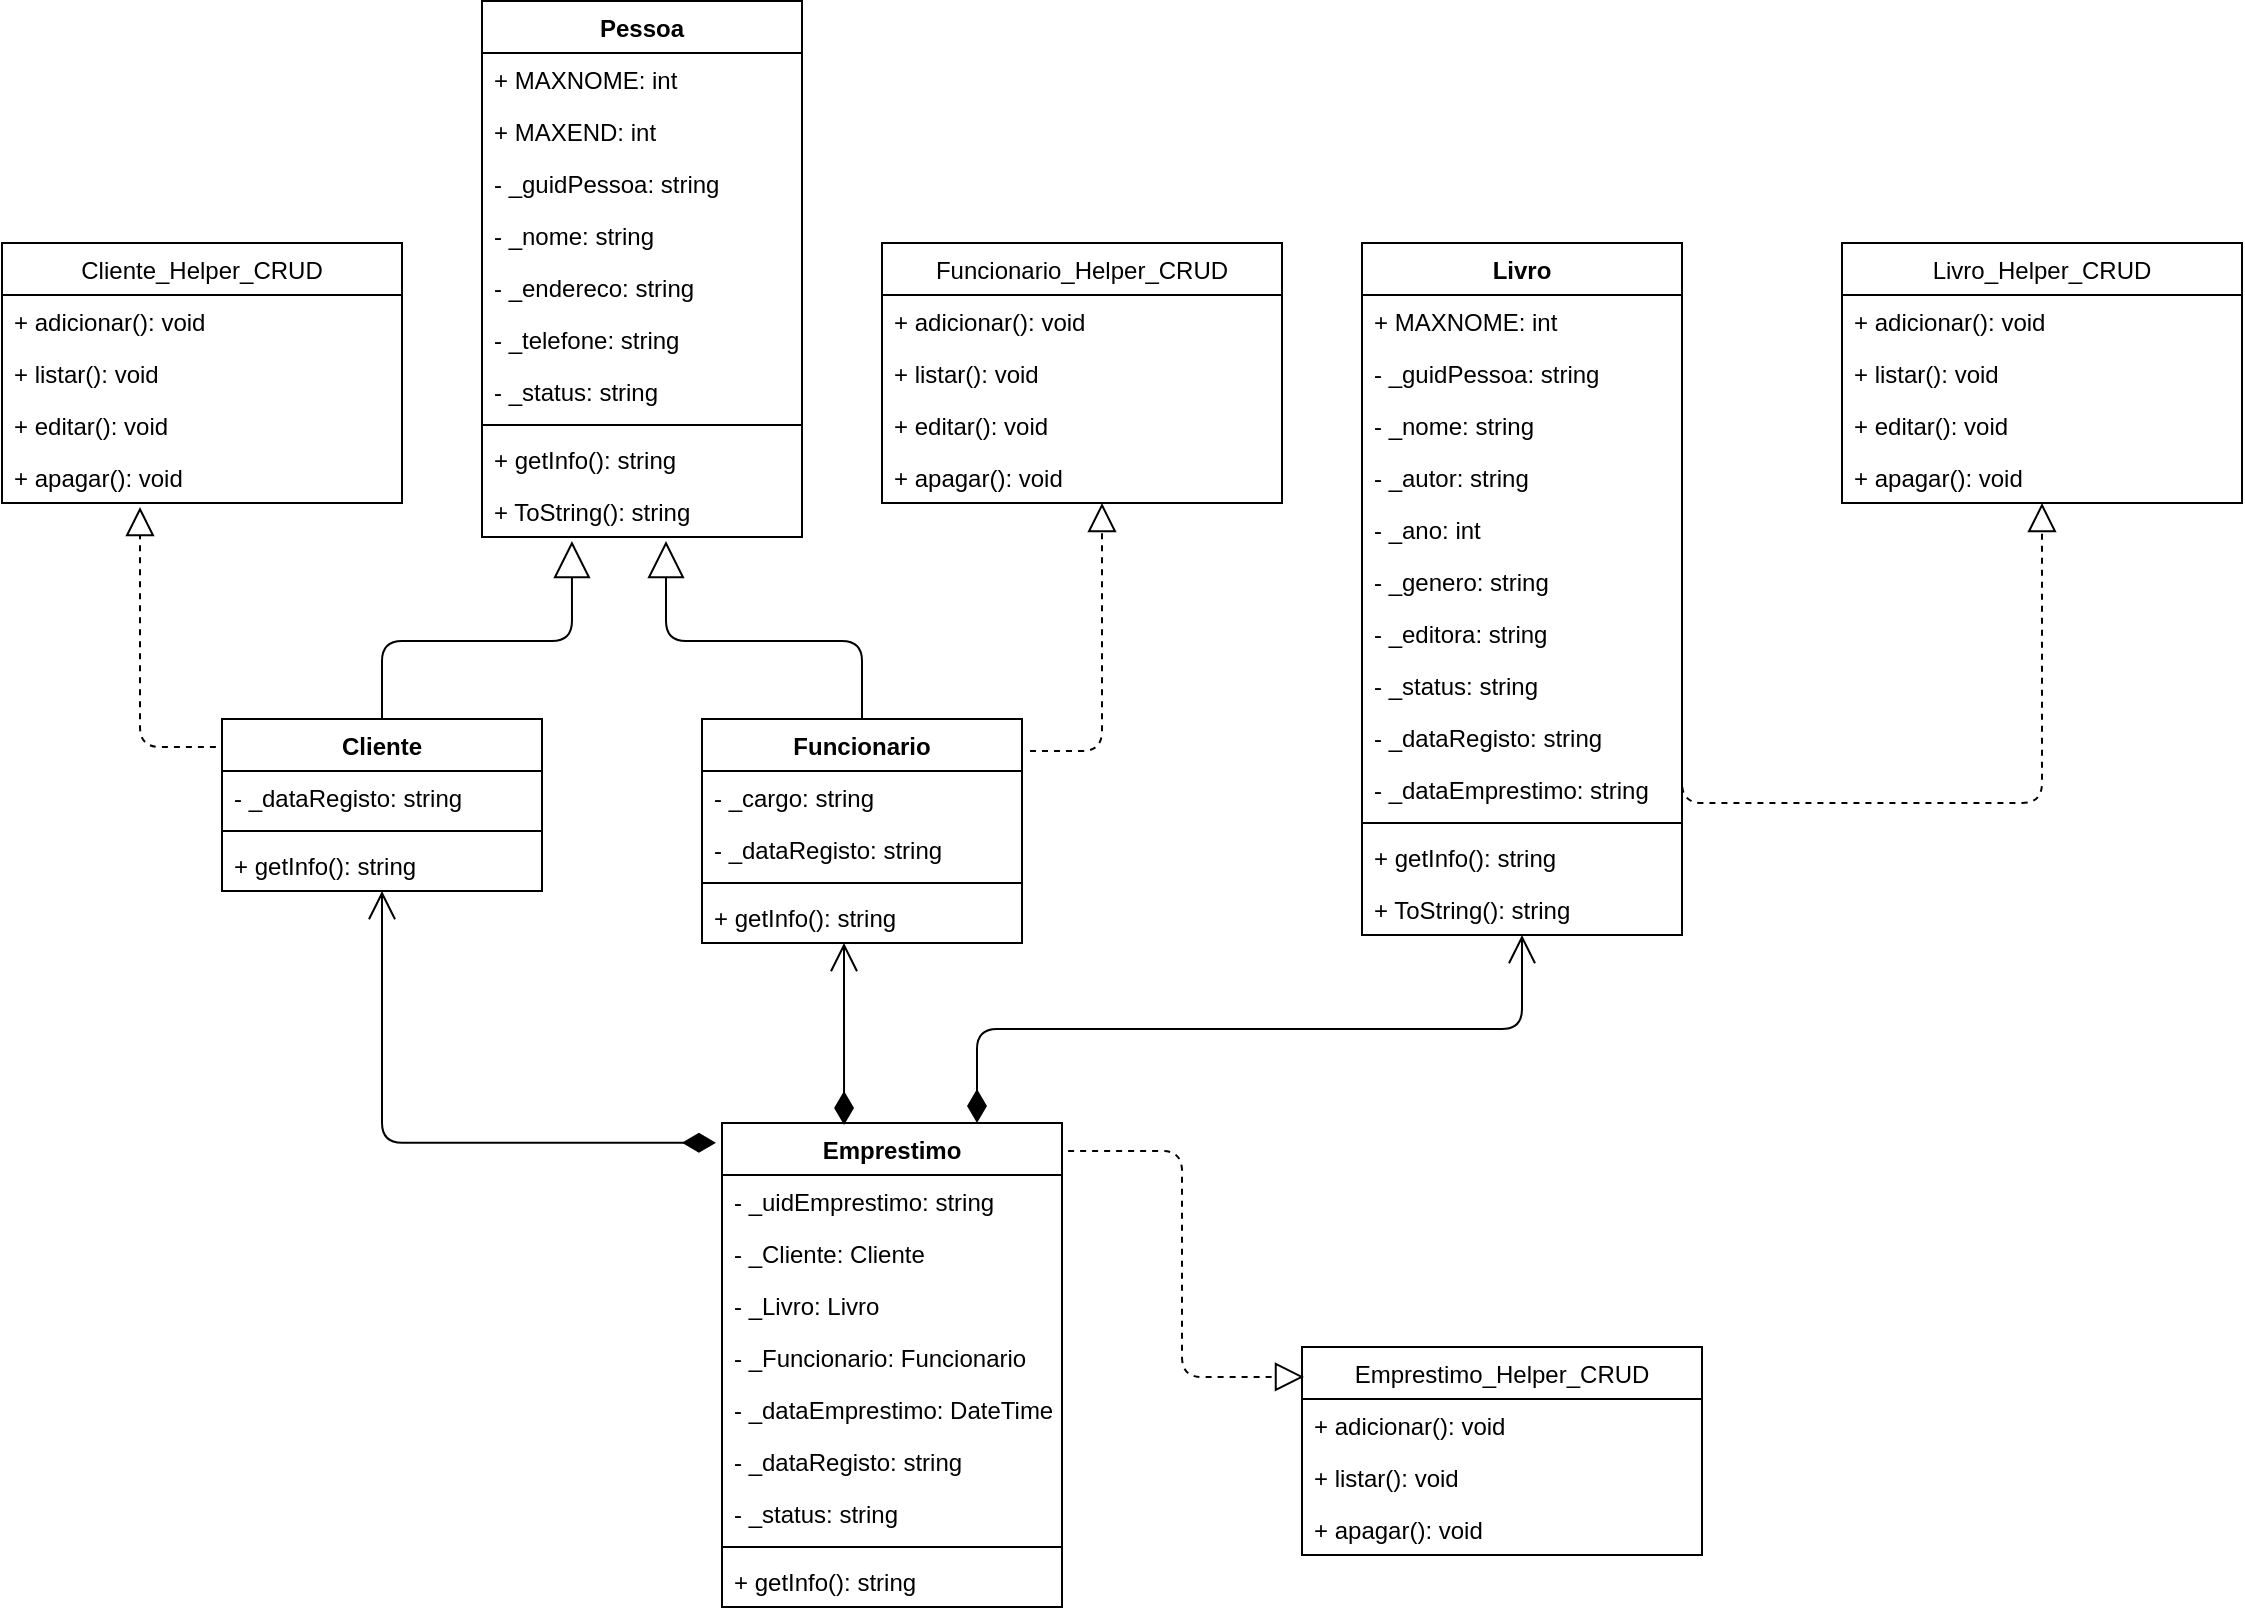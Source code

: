 <mxfile version="10.8.0" type="device"><diagram id="CcnGVQWTo4Cx0CX6yw0e" name="Page-1"><mxGraphModel dx="1332" dy="840" grid="1" gridSize="10" guides="1" tooltips="1" connect="1" arrows="1" fold="1" page="1" pageScale="1" pageWidth="850" pageHeight="1100" math="0" shadow="0"><root><mxCell id="0"/><mxCell id="1" parent="0"/><mxCell id="4fBPzQcDgabXTD1dlfpM-1" value="Pessoa" style="swimlane;fontStyle=1;align=center;verticalAlign=top;childLayout=stackLayout;horizontal=1;startSize=26;horizontalStack=0;resizeParent=1;resizeParentMax=0;resizeLast=0;collapsible=1;marginBottom=0;" vertex="1" parent="1"><mxGeometry x="320" y="39.5" width="160" height="268" as="geometry"/></mxCell><mxCell id="4fBPzQcDgabXTD1dlfpM-2" value="+ MAXNOME: int" style="text;strokeColor=none;fillColor=none;align=left;verticalAlign=top;spacingLeft=4;spacingRight=4;overflow=hidden;rotatable=0;points=[[0,0.5],[1,0.5]];portConstraint=eastwest;" vertex="1" parent="4fBPzQcDgabXTD1dlfpM-1"><mxGeometry y="26" width="160" height="26" as="geometry"/></mxCell><mxCell id="4fBPzQcDgabXTD1dlfpM-7" value="+ MAXEND: int" style="text;strokeColor=none;fillColor=none;align=left;verticalAlign=top;spacingLeft=4;spacingRight=4;overflow=hidden;rotatable=0;points=[[0,0.5],[1,0.5]];portConstraint=eastwest;" vertex="1" parent="4fBPzQcDgabXTD1dlfpM-1"><mxGeometry y="52" width="160" height="26" as="geometry"/></mxCell><mxCell id="4fBPzQcDgabXTD1dlfpM-11" value="- _guidPessoa: string" style="text;strokeColor=none;fillColor=none;align=left;verticalAlign=top;spacingLeft=4;spacingRight=4;overflow=hidden;rotatable=0;points=[[0,0.5],[1,0.5]];portConstraint=eastwest;" vertex="1" parent="4fBPzQcDgabXTD1dlfpM-1"><mxGeometry y="78" width="160" height="26" as="geometry"/></mxCell><mxCell id="4fBPzQcDgabXTD1dlfpM-10" value="- _nome: string" style="text;strokeColor=none;fillColor=none;align=left;verticalAlign=top;spacingLeft=4;spacingRight=4;overflow=hidden;rotatable=0;points=[[0,0.5],[1,0.5]];portConstraint=eastwest;" vertex="1" parent="4fBPzQcDgabXTD1dlfpM-1"><mxGeometry y="104" width="160" height="26" as="geometry"/></mxCell><mxCell id="4fBPzQcDgabXTD1dlfpM-9" value="- _endereco: string" style="text;strokeColor=none;fillColor=none;align=left;verticalAlign=top;spacingLeft=4;spacingRight=4;overflow=hidden;rotatable=0;points=[[0,0.5],[1,0.5]];portConstraint=eastwest;" vertex="1" parent="4fBPzQcDgabXTD1dlfpM-1"><mxGeometry y="130" width="160" height="26" as="geometry"/></mxCell><mxCell id="4fBPzQcDgabXTD1dlfpM-6" value="- _telefone: string" style="text;strokeColor=none;fillColor=none;align=left;verticalAlign=top;spacingLeft=4;spacingRight=4;overflow=hidden;rotatable=0;points=[[0,0.5],[1,0.5]];portConstraint=eastwest;" vertex="1" parent="4fBPzQcDgabXTD1dlfpM-1"><mxGeometry y="156" width="160" height="26" as="geometry"/></mxCell><mxCell id="4fBPzQcDgabXTD1dlfpM-5" value="- _status: string" style="text;strokeColor=none;fillColor=none;align=left;verticalAlign=top;spacingLeft=4;spacingRight=4;overflow=hidden;rotatable=0;points=[[0,0.5],[1,0.5]];portConstraint=eastwest;" vertex="1" parent="4fBPzQcDgabXTD1dlfpM-1"><mxGeometry y="182" width="160" height="26" as="geometry"/></mxCell><mxCell id="4fBPzQcDgabXTD1dlfpM-3" value="" style="line;strokeWidth=1;fillColor=none;align=left;verticalAlign=middle;spacingTop=-1;spacingLeft=3;spacingRight=3;rotatable=0;labelPosition=right;points=[];portConstraint=eastwest;" vertex="1" parent="4fBPzQcDgabXTD1dlfpM-1"><mxGeometry y="208" width="160" height="8" as="geometry"/></mxCell><mxCell id="4fBPzQcDgabXTD1dlfpM-4" value="+ getInfo(): string" style="text;strokeColor=none;fillColor=none;align=left;verticalAlign=top;spacingLeft=4;spacingRight=4;overflow=hidden;rotatable=0;points=[[0,0.5],[1,0.5]];portConstraint=eastwest;" vertex="1" parent="4fBPzQcDgabXTD1dlfpM-1"><mxGeometry y="216" width="160" height="26" as="geometry"/></mxCell><mxCell id="4fBPzQcDgabXTD1dlfpM-12" value="+ ToString(): string" style="text;strokeColor=none;fillColor=none;align=left;verticalAlign=top;spacingLeft=4;spacingRight=4;overflow=hidden;rotatable=0;points=[[0,0.5],[1,0.5]];portConstraint=eastwest;" vertex="1" parent="4fBPzQcDgabXTD1dlfpM-1"><mxGeometry y="242" width="160" height="26" as="geometry"/></mxCell><mxCell id="4fBPzQcDgabXTD1dlfpM-13" value="Livro" style="swimlane;fontStyle=1;align=center;verticalAlign=top;childLayout=stackLayout;horizontal=1;startSize=26;horizontalStack=0;resizeParent=1;resizeParentMax=0;resizeLast=0;collapsible=1;marginBottom=0;" vertex="1" parent="1"><mxGeometry x="760" y="160.5" width="160" height="346" as="geometry"/></mxCell><mxCell id="4fBPzQcDgabXTD1dlfpM-14" value="+ MAXNOME: int" style="text;strokeColor=none;fillColor=none;align=left;verticalAlign=top;spacingLeft=4;spacingRight=4;overflow=hidden;rotatable=0;points=[[0,0.5],[1,0.5]];portConstraint=eastwest;" vertex="1" parent="4fBPzQcDgabXTD1dlfpM-13"><mxGeometry y="26" width="160" height="26" as="geometry"/></mxCell><mxCell id="4fBPzQcDgabXTD1dlfpM-16" value="- _guidPessoa: string" style="text;strokeColor=none;fillColor=none;align=left;verticalAlign=top;spacingLeft=4;spacingRight=4;overflow=hidden;rotatable=0;points=[[0,0.5],[1,0.5]];portConstraint=eastwest;" vertex="1" parent="4fBPzQcDgabXTD1dlfpM-13"><mxGeometry y="52" width="160" height="26" as="geometry"/></mxCell><mxCell id="4fBPzQcDgabXTD1dlfpM-17" value="- _nome: string" style="text;strokeColor=none;fillColor=none;align=left;verticalAlign=top;spacingLeft=4;spacingRight=4;overflow=hidden;rotatable=0;points=[[0,0.5],[1,0.5]];portConstraint=eastwest;" vertex="1" parent="4fBPzQcDgabXTD1dlfpM-13"><mxGeometry y="78" width="160" height="26" as="geometry"/></mxCell><mxCell id="4fBPzQcDgabXTD1dlfpM-15" value="- _autor: string" style="text;strokeColor=none;fillColor=none;align=left;verticalAlign=top;spacingLeft=4;spacingRight=4;overflow=hidden;rotatable=0;points=[[0,0.5],[1,0.5]];portConstraint=eastwest;" vertex="1" parent="4fBPzQcDgabXTD1dlfpM-13"><mxGeometry y="104" width="160" height="26" as="geometry"/></mxCell><mxCell id="4fBPzQcDgabXTD1dlfpM-24" value="- _ano: int" style="text;strokeColor=none;fillColor=none;align=left;verticalAlign=top;spacingLeft=4;spacingRight=4;overflow=hidden;rotatable=0;points=[[0,0.5],[1,0.5]];portConstraint=eastwest;" vertex="1" parent="4fBPzQcDgabXTD1dlfpM-13"><mxGeometry y="130" width="160" height="26" as="geometry"/></mxCell><mxCell id="4fBPzQcDgabXTD1dlfpM-18" value="- _genero: string" style="text;strokeColor=none;fillColor=none;align=left;verticalAlign=top;spacingLeft=4;spacingRight=4;overflow=hidden;rotatable=0;points=[[0,0.5],[1,0.5]];portConstraint=eastwest;" vertex="1" parent="4fBPzQcDgabXTD1dlfpM-13"><mxGeometry y="156" width="160" height="26" as="geometry"/></mxCell><mxCell id="4fBPzQcDgabXTD1dlfpM-19" value="- _editora: string" style="text;strokeColor=none;fillColor=none;align=left;verticalAlign=top;spacingLeft=4;spacingRight=4;overflow=hidden;rotatable=0;points=[[0,0.5],[1,0.5]];portConstraint=eastwest;" vertex="1" parent="4fBPzQcDgabXTD1dlfpM-13"><mxGeometry y="182" width="160" height="26" as="geometry"/></mxCell><mxCell id="4fBPzQcDgabXTD1dlfpM-20" value="- _status: string" style="text;strokeColor=none;fillColor=none;align=left;verticalAlign=top;spacingLeft=4;spacingRight=4;overflow=hidden;rotatable=0;points=[[0,0.5],[1,0.5]];portConstraint=eastwest;" vertex="1" parent="4fBPzQcDgabXTD1dlfpM-13"><mxGeometry y="208" width="160" height="26" as="geometry"/></mxCell><mxCell id="4fBPzQcDgabXTD1dlfpM-25" value="- _dataRegisto: string" style="text;strokeColor=none;fillColor=none;align=left;verticalAlign=top;spacingLeft=4;spacingRight=4;overflow=hidden;rotatable=0;points=[[0,0.5],[1,0.5]];portConstraint=eastwest;" vertex="1" parent="4fBPzQcDgabXTD1dlfpM-13"><mxGeometry y="234" width="160" height="26" as="geometry"/></mxCell><mxCell id="4fBPzQcDgabXTD1dlfpM-26" value="- _dataEmprestimo: string" style="text;strokeColor=none;fillColor=none;align=left;verticalAlign=top;spacingLeft=4;spacingRight=4;overflow=hidden;rotatable=0;points=[[0,0.5],[1,0.5]];portConstraint=eastwest;" vertex="1" parent="4fBPzQcDgabXTD1dlfpM-13"><mxGeometry y="260" width="160" height="26" as="geometry"/></mxCell><mxCell id="4fBPzQcDgabXTD1dlfpM-21" value="" style="line;strokeWidth=1;fillColor=none;align=left;verticalAlign=middle;spacingTop=-1;spacingLeft=3;spacingRight=3;rotatable=0;labelPosition=right;points=[];portConstraint=eastwest;" vertex="1" parent="4fBPzQcDgabXTD1dlfpM-13"><mxGeometry y="286" width="160" height="8" as="geometry"/></mxCell><mxCell id="4fBPzQcDgabXTD1dlfpM-22" value="+ getInfo(): string" style="text;strokeColor=none;fillColor=none;align=left;verticalAlign=top;spacingLeft=4;spacingRight=4;overflow=hidden;rotatable=0;points=[[0,0.5],[1,0.5]];portConstraint=eastwest;" vertex="1" parent="4fBPzQcDgabXTD1dlfpM-13"><mxGeometry y="294" width="160" height="26" as="geometry"/></mxCell><mxCell id="4fBPzQcDgabXTD1dlfpM-23" value="+ ToString(): string" style="text;strokeColor=none;fillColor=none;align=left;verticalAlign=top;spacingLeft=4;spacingRight=4;overflow=hidden;rotatable=0;points=[[0,0.5],[1,0.5]];portConstraint=eastwest;" vertex="1" parent="4fBPzQcDgabXTD1dlfpM-13"><mxGeometry y="320" width="160" height="26" as="geometry"/></mxCell><mxCell id="4fBPzQcDgabXTD1dlfpM-27" value="Cliente" style="swimlane;fontStyle=1;align=center;verticalAlign=top;childLayout=stackLayout;horizontal=1;startSize=26;horizontalStack=0;resizeParent=1;resizeParentMax=0;resizeLast=0;collapsible=1;marginBottom=0;" vertex="1" parent="1"><mxGeometry x="190" y="398.5" width="160" height="86" as="geometry"/></mxCell><mxCell id="4fBPzQcDgabXTD1dlfpM-28" value="- _dataRegisto: string" style="text;strokeColor=none;fillColor=none;align=left;verticalAlign=top;spacingLeft=4;spacingRight=4;overflow=hidden;rotatable=0;points=[[0,0.5],[1,0.5]];portConstraint=eastwest;" vertex="1" parent="4fBPzQcDgabXTD1dlfpM-27"><mxGeometry y="26" width="160" height="26" as="geometry"/></mxCell><mxCell id="4fBPzQcDgabXTD1dlfpM-29" value="" style="line;strokeWidth=1;fillColor=none;align=left;verticalAlign=middle;spacingTop=-1;spacingLeft=3;spacingRight=3;rotatable=0;labelPosition=right;points=[];portConstraint=eastwest;" vertex="1" parent="4fBPzQcDgabXTD1dlfpM-27"><mxGeometry y="52" width="160" height="8" as="geometry"/></mxCell><mxCell id="4fBPzQcDgabXTD1dlfpM-30" value="+ getInfo(): string" style="text;strokeColor=none;fillColor=none;align=left;verticalAlign=top;spacingLeft=4;spacingRight=4;overflow=hidden;rotatable=0;points=[[0,0.5],[1,0.5]];portConstraint=eastwest;" vertex="1" parent="4fBPzQcDgabXTD1dlfpM-27"><mxGeometry y="60" width="160" height="26" as="geometry"/></mxCell><mxCell id="4fBPzQcDgabXTD1dlfpM-31" value="Funcionario" style="swimlane;fontStyle=1;align=center;verticalAlign=top;childLayout=stackLayout;horizontal=1;startSize=26;horizontalStack=0;resizeParent=1;resizeParentMax=0;resizeLast=0;collapsible=1;marginBottom=0;" vertex="1" parent="1"><mxGeometry x="430" y="398.5" width="160" height="112" as="geometry"/></mxCell><mxCell id="4fBPzQcDgabXTD1dlfpM-35" value="- _cargo: string" style="text;strokeColor=none;fillColor=none;align=left;verticalAlign=top;spacingLeft=4;spacingRight=4;overflow=hidden;rotatable=0;points=[[0,0.5],[1,0.5]];portConstraint=eastwest;" vertex="1" parent="4fBPzQcDgabXTD1dlfpM-31"><mxGeometry y="26" width="160" height="26" as="geometry"/></mxCell><mxCell id="4fBPzQcDgabXTD1dlfpM-32" value="- _dataRegisto: string" style="text;strokeColor=none;fillColor=none;align=left;verticalAlign=top;spacingLeft=4;spacingRight=4;overflow=hidden;rotatable=0;points=[[0,0.5],[1,0.5]];portConstraint=eastwest;" vertex="1" parent="4fBPzQcDgabXTD1dlfpM-31"><mxGeometry y="52" width="160" height="26" as="geometry"/></mxCell><mxCell id="4fBPzQcDgabXTD1dlfpM-33" value="" style="line;strokeWidth=1;fillColor=none;align=left;verticalAlign=middle;spacingTop=-1;spacingLeft=3;spacingRight=3;rotatable=0;labelPosition=right;points=[];portConstraint=eastwest;" vertex="1" parent="4fBPzQcDgabXTD1dlfpM-31"><mxGeometry y="78" width="160" height="8" as="geometry"/></mxCell><mxCell id="4fBPzQcDgabXTD1dlfpM-34" value="+ getInfo(): string" style="text;strokeColor=none;fillColor=none;align=left;verticalAlign=top;spacingLeft=4;spacingRight=4;overflow=hidden;rotatable=0;points=[[0,0.5],[1,0.5]];portConstraint=eastwest;" vertex="1" parent="4fBPzQcDgabXTD1dlfpM-31"><mxGeometry y="86" width="160" height="26" as="geometry"/></mxCell><mxCell id="4fBPzQcDgabXTD1dlfpM-36" value="Cliente_Helper_CRUD" style="swimlane;fontStyle=0;childLayout=stackLayout;horizontal=1;startSize=26;fillColor=none;horizontalStack=0;resizeParent=1;resizeParentMax=0;resizeLast=0;collapsible=1;marginBottom=0;" vertex="1" parent="1"><mxGeometry x="80" y="160.5" width="200" height="130" as="geometry"/></mxCell><mxCell id="4fBPzQcDgabXTD1dlfpM-37" value="+ adicionar(): void" style="text;strokeColor=none;fillColor=none;align=left;verticalAlign=top;spacingLeft=4;spacingRight=4;overflow=hidden;rotatable=0;points=[[0,0.5],[1,0.5]];portConstraint=eastwest;" vertex="1" parent="4fBPzQcDgabXTD1dlfpM-36"><mxGeometry y="26" width="200" height="26" as="geometry"/></mxCell><mxCell id="4fBPzQcDgabXTD1dlfpM-38" value="+ listar(): void" style="text;strokeColor=none;fillColor=none;align=left;verticalAlign=top;spacingLeft=4;spacingRight=4;overflow=hidden;rotatable=0;points=[[0,0.5],[1,0.5]];portConstraint=eastwest;" vertex="1" parent="4fBPzQcDgabXTD1dlfpM-36"><mxGeometry y="52" width="200" height="26" as="geometry"/></mxCell><mxCell id="4fBPzQcDgabXTD1dlfpM-40" value="+ editar(): void" style="text;strokeColor=none;fillColor=none;align=left;verticalAlign=top;spacingLeft=4;spacingRight=4;overflow=hidden;rotatable=0;points=[[0,0.5],[1,0.5]];portConstraint=eastwest;" vertex="1" parent="4fBPzQcDgabXTD1dlfpM-36"><mxGeometry y="78" width="200" height="26" as="geometry"/></mxCell><mxCell id="4fBPzQcDgabXTD1dlfpM-39" value="+ apagar(): void" style="text;strokeColor=none;fillColor=none;align=left;verticalAlign=top;spacingLeft=4;spacingRight=4;overflow=hidden;rotatable=0;points=[[0,0.5],[1,0.5]];portConstraint=eastwest;" vertex="1" parent="4fBPzQcDgabXTD1dlfpM-36"><mxGeometry y="104" width="200" height="26" as="geometry"/></mxCell><mxCell id="4fBPzQcDgabXTD1dlfpM-41" value="Funcionario_Helper_CRUD" style="swimlane;fontStyle=0;childLayout=stackLayout;horizontal=1;startSize=26;fillColor=none;horizontalStack=0;resizeParent=1;resizeParentMax=0;resizeLast=0;collapsible=1;marginBottom=0;" vertex="1" parent="1"><mxGeometry x="520" y="160.5" width="200" height="130" as="geometry"/></mxCell><mxCell id="4fBPzQcDgabXTD1dlfpM-42" value="+ adicionar(): void" style="text;strokeColor=none;fillColor=none;align=left;verticalAlign=top;spacingLeft=4;spacingRight=4;overflow=hidden;rotatable=0;points=[[0,0.5],[1,0.5]];portConstraint=eastwest;" vertex="1" parent="4fBPzQcDgabXTD1dlfpM-41"><mxGeometry y="26" width="200" height="26" as="geometry"/></mxCell><mxCell id="4fBPzQcDgabXTD1dlfpM-43" value="+ listar(): void" style="text;strokeColor=none;fillColor=none;align=left;verticalAlign=top;spacingLeft=4;spacingRight=4;overflow=hidden;rotatable=0;points=[[0,0.5],[1,0.5]];portConstraint=eastwest;" vertex="1" parent="4fBPzQcDgabXTD1dlfpM-41"><mxGeometry y="52" width="200" height="26" as="geometry"/></mxCell><mxCell id="4fBPzQcDgabXTD1dlfpM-44" value="+ editar(): void" style="text;strokeColor=none;fillColor=none;align=left;verticalAlign=top;spacingLeft=4;spacingRight=4;overflow=hidden;rotatable=0;points=[[0,0.5],[1,0.5]];portConstraint=eastwest;" vertex="1" parent="4fBPzQcDgabXTD1dlfpM-41"><mxGeometry y="78" width="200" height="26" as="geometry"/></mxCell><mxCell id="4fBPzQcDgabXTD1dlfpM-45" value="+ apagar(): void" style="text;strokeColor=none;fillColor=none;align=left;verticalAlign=top;spacingLeft=4;spacingRight=4;overflow=hidden;rotatable=0;points=[[0,0.5],[1,0.5]];portConstraint=eastwest;" vertex="1" parent="4fBPzQcDgabXTD1dlfpM-41"><mxGeometry y="104" width="200" height="26" as="geometry"/></mxCell><mxCell id="4fBPzQcDgabXTD1dlfpM-46" value="Livro_Helper_CRUD" style="swimlane;fontStyle=0;childLayout=stackLayout;horizontal=1;startSize=26;fillColor=none;horizontalStack=0;resizeParent=1;resizeParentMax=0;resizeLast=0;collapsible=1;marginBottom=0;" vertex="1" parent="1"><mxGeometry x="1000" y="160.5" width="200" height="130" as="geometry"/></mxCell><mxCell id="4fBPzQcDgabXTD1dlfpM-47" value="+ adicionar(): void" style="text;strokeColor=none;fillColor=none;align=left;verticalAlign=top;spacingLeft=4;spacingRight=4;overflow=hidden;rotatable=0;points=[[0,0.5],[1,0.5]];portConstraint=eastwest;" vertex="1" parent="4fBPzQcDgabXTD1dlfpM-46"><mxGeometry y="26" width="200" height="26" as="geometry"/></mxCell><mxCell id="4fBPzQcDgabXTD1dlfpM-48" value="+ listar(): void" style="text;strokeColor=none;fillColor=none;align=left;verticalAlign=top;spacingLeft=4;spacingRight=4;overflow=hidden;rotatable=0;points=[[0,0.5],[1,0.5]];portConstraint=eastwest;" vertex="1" parent="4fBPzQcDgabXTD1dlfpM-46"><mxGeometry y="52" width="200" height="26" as="geometry"/></mxCell><mxCell id="4fBPzQcDgabXTD1dlfpM-49" value="+ editar(): void" style="text;strokeColor=none;fillColor=none;align=left;verticalAlign=top;spacingLeft=4;spacingRight=4;overflow=hidden;rotatable=0;points=[[0,0.5],[1,0.5]];portConstraint=eastwest;" vertex="1" parent="4fBPzQcDgabXTD1dlfpM-46"><mxGeometry y="78" width="200" height="26" as="geometry"/></mxCell><mxCell id="4fBPzQcDgabXTD1dlfpM-50" value="+ apagar(): void" style="text;strokeColor=none;fillColor=none;align=left;verticalAlign=top;spacingLeft=4;spacingRight=4;overflow=hidden;rotatable=0;points=[[0,0.5],[1,0.5]];portConstraint=eastwest;" vertex="1" parent="4fBPzQcDgabXTD1dlfpM-46"><mxGeometry y="104" width="200" height="26" as="geometry"/></mxCell><mxCell id="4fBPzQcDgabXTD1dlfpM-51" value="Emprestimo" style="swimlane;fontStyle=1;align=center;verticalAlign=top;childLayout=stackLayout;horizontal=1;startSize=26;horizontalStack=0;resizeParent=1;resizeParentMax=0;resizeLast=0;collapsible=1;marginBottom=0;" vertex="1" parent="1"><mxGeometry x="440" y="600.5" width="170" height="242" as="geometry"/></mxCell><mxCell id="4fBPzQcDgabXTD1dlfpM-52" value="- _uidEmprestimo: string" style="text;strokeColor=none;fillColor=none;align=left;verticalAlign=top;spacingLeft=4;spacingRight=4;overflow=hidden;rotatable=0;points=[[0,0.5],[1,0.5]];portConstraint=eastwest;" vertex="1" parent="4fBPzQcDgabXTD1dlfpM-51"><mxGeometry y="26" width="170" height="26" as="geometry"/></mxCell><mxCell id="4fBPzQcDgabXTD1dlfpM-53" value="- _Cliente: Cliente" style="text;strokeColor=none;fillColor=none;align=left;verticalAlign=top;spacingLeft=4;spacingRight=4;overflow=hidden;rotatable=0;points=[[0,0.5],[1,0.5]];portConstraint=eastwest;" vertex="1" parent="4fBPzQcDgabXTD1dlfpM-51"><mxGeometry y="52" width="170" height="26" as="geometry"/></mxCell><mxCell id="4fBPzQcDgabXTD1dlfpM-54" value="- _Livro: Livro" style="text;strokeColor=none;fillColor=none;align=left;verticalAlign=top;spacingLeft=4;spacingRight=4;overflow=hidden;rotatable=0;points=[[0,0.5],[1,0.5]];portConstraint=eastwest;" vertex="1" parent="4fBPzQcDgabXTD1dlfpM-51"><mxGeometry y="78" width="170" height="26" as="geometry"/></mxCell><mxCell id="4fBPzQcDgabXTD1dlfpM-55" value="- _Funcionario: Funcionario" style="text;strokeColor=none;fillColor=none;align=left;verticalAlign=top;spacingLeft=4;spacingRight=4;overflow=hidden;rotatable=0;points=[[0,0.5],[1,0.5]];portConstraint=eastwest;" vertex="1" parent="4fBPzQcDgabXTD1dlfpM-51"><mxGeometry y="104" width="170" height="26" as="geometry"/></mxCell><mxCell id="4fBPzQcDgabXTD1dlfpM-56" value="- _dataEmprestimo: DateTime" style="text;strokeColor=none;fillColor=none;align=left;verticalAlign=top;spacingLeft=4;spacingRight=4;overflow=hidden;rotatable=0;points=[[0,0.5],[1,0.5]];portConstraint=eastwest;" vertex="1" parent="4fBPzQcDgabXTD1dlfpM-51"><mxGeometry y="130" width="170" height="26" as="geometry"/></mxCell><mxCell id="4fBPzQcDgabXTD1dlfpM-57" value="- _dataRegisto: string" style="text;strokeColor=none;fillColor=none;align=left;verticalAlign=top;spacingLeft=4;spacingRight=4;overflow=hidden;rotatable=0;points=[[0,0.5],[1,0.5]];portConstraint=eastwest;" vertex="1" parent="4fBPzQcDgabXTD1dlfpM-51"><mxGeometry y="156" width="170" height="26" as="geometry"/></mxCell><mxCell id="4fBPzQcDgabXTD1dlfpM-58" value="- _status: string" style="text;strokeColor=none;fillColor=none;align=left;verticalAlign=top;spacingLeft=4;spacingRight=4;overflow=hidden;rotatable=0;points=[[0,0.5],[1,0.5]];portConstraint=eastwest;" vertex="1" parent="4fBPzQcDgabXTD1dlfpM-51"><mxGeometry y="182" width="170" height="26" as="geometry"/></mxCell><mxCell id="4fBPzQcDgabXTD1dlfpM-59" value="" style="line;strokeWidth=1;fillColor=none;align=left;verticalAlign=middle;spacingTop=-1;spacingLeft=3;spacingRight=3;rotatable=0;labelPosition=right;points=[];portConstraint=eastwest;" vertex="1" parent="4fBPzQcDgabXTD1dlfpM-51"><mxGeometry y="208" width="170" height="8" as="geometry"/></mxCell><mxCell id="4fBPzQcDgabXTD1dlfpM-60" value="+ getInfo(): string" style="text;strokeColor=none;fillColor=none;align=left;verticalAlign=top;spacingLeft=4;spacingRight=4;overflow=hidden;rotatable=0;points=[[0,0.5],[1,0.5]];portConstraint=eastwest;" vertex="1" parent="4fBPzQcDgabXTD1dlfpM-51"><mxGeometry y="216" width="170" height="26" as="geometry"/></mxCell><mxCell id="4fBPzQcDgabXTD1dlfpM-62" value="Emprestimo_Helper_CRUD" style="swimlane;fontStyle=0;childLayout=stackLayout;horizontal=1;startSize=26;fillColor=none;horizontalStack=0;resizeParent=1;resizeParentMax=0;resizeLast=0;collapsible=1;marginBottom=0;" vertex="1" parent="1"><mxGeometry x="730" y="712.5" width="200" height="104" as="geometry"/></mxCell><mxCell id="4fBPzQcDgabXTD1dlfpM-63" value="+ adicionar(): void" style="text;strokeColor=none;fillColor=none;align=left;verticalAlign=top;spacingLeft=4;spacingRight=4;overflow=hidden;rotatable=0;points=[[0,0.5],[1,0.5]];portConstraint=eastwest;" vertex="1" parent="4fBPzQcDgabXTD1dlfpM-62"><mxGeometry y="26" width="200" height="26" as="geometry"/></mxCell><mxCell id="4fBPzQcDgabXTD1dlfpM-64" value="+ listar(): void" style="text;strokeColor=none;fillColor=none;align=left;verticalAlign=top;spacingLeft=4;spacingRight=4;overflow=hidden;rotatable=0;points=[[0,0.5],[1,0.5]];portConstraint=eastwest;" vertex="1" parent="4fBPzQcDgabXTD1dlfpM-62"><mxGeometry y="52" width="200" height="26" as="geometry"/></mxCell><mxCell id="4fBPzQcDgabXTD1dlfpM-66" value="+ apagar(): void" style="text;strokeColor=none;fillColor=none;align=left;verticalAlign=top;spacingLeft=4;spacingRight=4;overflow=hidden;rotatable=0;points=[[0,0.5],[1,0.5]];portConstraint=eastwest;" vertex="1" parent="4fBPzQcDgabXTD1dlfpM-62"><mxGeometry y="78" width="200" height="26" as="geometry"/></mxCell><mxCell id="4fBPzQcDgabXTD1dlfpM-67" value="" style="endArrow=block;endSize=16;endFill=0;html=1;edgeStyle=orthogonalEdgeStyle;exitX=0.5;exitY=0;exitDx=0;exitDy=0;entryX=0.281;entryY=1.077;entryDx=0;entryDy=0;entryPerimeter=0;" edge="1" parent="1" source="4fBPzQcDgabXTD1dlfpM-27" target="4fBPzQcDgabXTD1dlfpM-12"><mxGeometry y="50" width="160" relative="1" as="geometry"><mxPoint x="280" y="369.5" as="sourcePoint"/><mxPoint x="365" y="339.5" as="targetPoint"/><Array as="points"><mxPoint x="270" y="359.5"/><mxPoint x="365" y="359.5"/></Array><mxPoint as="offset"/></mxGeometry></mxCell><mxCell id="4fBPzQcDgabXTD1dlfpM-69" value="" style="endArrow=block;endSize=16;endFill=0;html=1;exitX=0.5;exitY=0;exitDx=0;exitDy=0;entryX=0.575;entryY=1.077;entryDx=0;entryDy=0;entryPerimeter=0;edgeStyle=orthogonalEdgeStyle;" edge="1" parent="1" source="4fBPzQcDgabXTD1dlfpM-31" target="4fBPzQcDgabXTD1dlfpM-12"><mxGeometry x="0.125" y="50" width="160" relative="1" as="geometry"><mxPoint x="440" y="379.5" as="sourcePoint"/><mxPoint x="600" y="379.5" as="targetPoint"/><Array as="points"><mxPoint x="510" y="359.5"/><mxPoint x="412" y="359.5"/></Array><mxPoint as="offset"/></mxGeometry></mxCell><mxCell id="4fBPzQcDgabXTD1dlfpM-70" value="" style="endArrow=block;dashed=1;endFill=0;endSize=12;html=1;entryX=0.345;entryY=1.077;entryDx=0;entryDy=0;entryPerimeter=0;exitX=-0.019;exitY=0.163;exitDx=0;exitDy=0;exitPerimeter=0;edgeStyle=orthogonalEdgeStyle;" edge="1" parent="1" source="4fBPzQcDgabXTD1dlfpM-27" target="4fBPzQcDgabXTD1dlfpM-39"><mxGeometry width="160" relative="1" as="geometry"><mxPoint x="20" y="349.5" as="sourcePoint"/><mxPoint x="180" y="349.5" as="targetPoint"/><Array as="points"><mxPoint x="149" y="412.5"/></Array></mxGeometry></mxCell><mxCell id="4fBPzQcDgabXTD1dlfpM-71" value="" style="endArrow=block;dashed=1;endFill=0;endSize=12;html=1;exitX=1.025;exitY=0.143;exitDx=0;exitDy=0;exitPerimeter=0;edgeStyle=orthogonalEdgeStyle;" edge="1" parent="1" source="4fBPzQcDgabXTD1dlfpM-31" target="4fBPzQcDgabXTD1dlfpM-41"><mxGeometry width="160" relative="1" as="geometry"><mxPoint x="668" y="433.5" as="sourcePoint"/><mxPoint x="670" y="369.5" as="targetPoint"/><Array as="points"><mxPoint x="630" y="414.5"/></Array></mxGeometry></mxCell><mxCell id="4fBPzQcDgabXTD1dlfpM-72" value="" style="endArrow=block;dashed=1;endFill=0;endSize=12;html=1;exitX=1;exitY=0.04;exitDx=0;exitDy=0;exitPerimeter=0;edgeStyle=orthogonalEdgeStyle;" edge="1" parent="1" source="4fBPzQcDgabXTD1dlfpM-13" target="4fBPzQcDgabXTD1dlfpM-46"><mxGeometry width="160" relative="1" as="geometry"><mxPoint x="1064" y="440.5" as="sourcePoint"/><mxPoint x="1100" y="316.5" as="targetPoint"/><Array as="points"><mxPoint x="920" y="440.5"/><mxPoint x="1100" y="440.5"/></Array></mxGeometry></mxCell><mxCell id="4fBPzQcDgabXTD1dlfpM-73" value="" style="endArrow=block;dashed=1;endFill=0;endSize=12;html=1;exitX=1.018;exitY=0.058;exitDx=0;exitDy=0;exitPerimeter=0;entryX=0.005;entryY=0.144;entryDx=0;entryDy=0;entryPerimeter=0;edgeStyle=orthogonalEdgeStyle;" edge="1" parent="1" source="4fBPzQcDgabXTD1dlfpM-51" target="4fBPzQcDgabXTD1dlfpM-62"><mxGeometry width="160" relative="1" as="geometry"><mxPoint x="650" y="669.5" as="sourcePoint"/><mxPoint x="810" y="669.5" as="targetPoint"/></mxGeometry></mxCell><mxCell id="4fBPzQcDgabXTD1dlfpM-74" value="" style="endArrow=open;html=1;endSize=12;startArrow=diamondThin;startSize=14;startFill=1;edgeStyle=orthogonalEdgeStyle;align=left;verticalAlign=bottom;exitX=-0.018;exitY=0.041;exitDx=0;exitDy=0;exitPerimeter=0;" edge="1" parent="1" source="4fBPzQcDgabXTD1dlfpM-51" target="4fBPzQcDgabXTD1dlfpM-27"><mxGeometry y="80" relative="1" as="geometry"><mxPoint x="200" y="699.5" as="sourcePoint"/><mxPoint x="340" y="639" as="targetPoint"/><mxPoint as="offset"/></mxGeometry></mxCell><mxCell id="4fBPzQcDgabXTD1dlfpM-76" value="" style="endArrow=open;html=1;endSize=12;startArrow=diamondThin;startSize=14;startFill=1;edgeStyle=orthogonalEdgeStyle;align=left;verticalAlign=bottom;exitX=0.359;exitY=0.004;exitDx=0;exitDy=0;exitPerimeter=0;" edge="1" parent="1" source="4fBPzQcDgabXTD1dlfpM-51" target="4fBPzQcDgabXTD1dlfpM-31"><mxGeometry x="-0.25" y="80" relative="1" as="geometry"><mxPoint x="460" y="549.5" as="sourcePoint"/><mxPoint x="620" y="549.5" as="targetPoint"/><Array as="points"><mxPoint x="501" y="529.5"/><mxPoint x="501" y="529.5"/></Array><mxPoint as="offset"/></mxGeometry></mxCell><mxCell id="4fBPzQcDgabXTD1dlfpM-78" value="" style="endArrow=open;html=1;endSize=12;startArrow=diamondThin;startSize=14;startFill=1;edgeStyle=orthogonalEdgeStyle;align=left;verticalAlign=bottom;exitX=0.75;exitY=0;exitDx=0;exitDy=0;" edge="1" parent="1" source="4fBPzQcDgabXTD1dlfpM-51" target="4fBPzQcDgabXTD1dlfpM-13"><mxGeometry x="-0.5" y="80" relative="1" as="geometry"><mxPoint x="590" y="559.5" as="sourcePoint"/><mxPoint x="750" y="559.5" as="targetPoint"/><mxPoint as="offset"/></mxGeometry></mxCell></root></mxGraphModel></diagram><diagram id="wjH9LPG6vAgQH9zTbZBo" name="Page-2"><mxGraphModel dx="1332" dy="840" grid="1" gridSize="10" guides="1" tooltips="1" connect="1" arrows="1" fold="1" page="1" pageScale="1" pageWidth="850" pageHeight="1100" math="0" shadow="0"><root><mxCell id="S7hdqNqpjIcoB1-OIMH2-0"/><mxCell id="S7hdqNqpjIcoB1-OIMH2-1" parent="S7hdqNqpjIcoB1-OIMH2-0"/><mxCell id="S7hdqNqpjIcoB1-OIMH2-2" value="Funcionário" style="shape=umlActor;verticalLabelPosition=bottom;labelBackgroundColor=#ffffff;verticalAlign=top;html=1;" vertex="1" parent="S7hdqNqpjIcoB1-OIMH2-1"><mxGeometry x="250" y="225" width="45" height="90" as="geometry"/></mxCell><mxCell id="S7hdqNqpjIcoB1-OIMH2-8" value="Gerir Clientes" style="ellipse;whiteSpace=wrap;html=1;" vertex="1" parent="S7hdqNqpjIcoB1-OIMH2-1"><mxGeometry x="440" y="120" width="140" height="70" as="geometry"/></mxCell><mxCell id="S7hdqNqpjIcoB1-OIMH2-9" value="Gerir Clientes" style="ellipse;whiteSpace=wrap;html=1;" vertex="1" parent="S7hdqNqpjIcoB1-OIMH2-1"><mxGeometry x="440" y="200" width="140" height="70" as="geometry"/></mxCell><mxCell id="S7hdqNqpjIcoB1-OIMH2-10" value="Gerir Clientes" style="ellipse;whiteSpace=wrap;html=1;" vertex="1" parent="S7hdqNqpjIcoB1-OIMH2-1"><mxGeometry x="440" y="280" width="140" height="70" as="geometry"/></mxCell><mxCell id="S7hdqNqpjIcoB1-OIMH2-11" value="Gerir Clientes" style="ellipse;whiteSpace=wrap;html=1;" vertex="1" parent="S7hdqNqpjIcoB1-OIMH2-1"><mxGeometry x="440" y="360" width="140" height="70" as="geometry"/></mxCell><mxCell id="S7hdqNqpjIcoB1-OIMH2-14" value="" style="endArrow=none;html=1;exitX=0.5;exitY=0.5;exitDx=0;exitDy=0;exitPerimeter=0;entryX=0;entryY=0.5;entryDx=0;entryDy=0;" edge="1" parent="S7hdqNqpjIcoB1-OIMH2-1" source="S7hdqNqpjIcoB1-OIMH2-2" target="S7hdqNqpjIcoB1-OIMH2-8"><mxGeometry relative="1" as="geometry"><mxPoint x="280" y="270" as="sourcePoint"/><mxPoint x="420" y="220" as="targetPoint"/></mxGeometry></mxCell><mxCell id="S7hdqNqpjIcoB1-OIMH2-15" value="" style="resizable=0;html=1;align=left;verticalAlign=bottom;labelBackgroundColor=#ffffff;fontSize=10;" connectable="0" vertex="1" parent="S7hdqNqpjIcoB1-OIMH2-14"><mxGeometry x="-1" relative="1" as="geometry"/></mxCell><mxCell id="S7hdqNqpjIcoB1-OIMH2-16" value="" style="resizable=0;html=1;align=right;verticalAlign=bottom;labelBackgroundColor=#ffffff;fontSize=10;" connectable="0" vertex="1" parent="S7hdqNqpjIcoB1-OIMH2-14"><mxGeometry x="1" relative="1" as="geometry"/></mxCell><mxCell id="S7hdqNqpjIcoB1-OIMH2-17" value="" style="endArrow=none;html=1;exitX=0.5;exitY=0.5;exitDx=0;exitDy=0;exitPerimeter=0;entryX=0;entryY=0.5;entryDx=0;entryDy=0;" edge="1" parent="S7hdqNqpjIcoB1-OIMH2-1" source="S7hdqNqpjIcoB1-OIMH2-2" target="S7hdqNqpjIcoB1-OIMH2-9"><mxGeometry relative="1" as="geometry"><mxPoint x="283" y="280" as="sourcePoint"/><mxPoint x="450" y="165" as="targetPoint"/></mxGeometry></mxCell><mxCell id="S7hdqNqpjIcoB1-OIMH2-18" value="" style="resizable=0;html=1;align=left;verticalAlign=bottom;labelBackgroundColor=#ffffff;fontSize=10;" connectable="0" vertex="1" parent="S7hdqNqpjIcoB1-OIMH2-17"><mxGeometry x="-1" relative="1" as="geometry"/></mxCell><mxCell id="S7hdqNqpjIcoB1-OIMH2-19" value="" style="resizable=0;html=1;align=right;verticalAlign=bottom;labelBackgroundColor=#ffffff;fontSize=10;" connectable="0" vertex="1" parent="S7hdqNqpjIcoB1-OIMH2-17"><mxGeometry x="1" relative="1" as="geometry"/></mxCell><mxCell id="S7hdqNqpjIcoB1-OIMH2-20" value="" style="endArrow=none;html=1;exitX=0.5;exitY=0.5;exitDx=0;exitDy=0;exitPerimeter=0;entryX=0;entryY=0.5;entryDx=0;entryDy=0;" edge="1" parent="S7hdqNqpjIcoB1-OIMH2-1" source="S7hdqNqpjIcoB1-OIMH2-2" target="S7hdqNqpjIcoB1-OIMH2-10"><mxGeometry relative="1" as="geometry"><mxPoint x="283" y="280" as="sourcePoint"/><mxPoint x="450" y="245" as="targetPoint"/></mxGeometry></mxCell><mxCell id="S7hdqNqpjIcoB1-OIMH2-21" value="" style="resizable=0;html=1;align=left;verticalAlign=bottom;labelBackgroundColor=#ffffff;fontSize=10;" connectable="0" vertex="1" parent="S7hdqNqpjIcoB1-OIMH2-20"><mxGeometry x="-1" relative="1" as="geometry"/></mxCell><mxCell id="S7hdqNqpjIcoB1-OIMH2-22" value="" style="resizable=0;html=1;align=right;verticalAlign=bottom;labelBackgroundColor=#ffffff;fontSize=10;" connectable="0" vertex="1" parent="S7hdqNqpjIcoB1-OIMH2-20"><mxGeometry x="1" relative="1" as="geometry"/></mxCell><mxCell id="S7hdqNqpjIcoB1-OIMH2-23" value="" style="endArrow=none;html=1;exitX=0.5;exitY=0.5;exitDx=0;exitDy=0;exitPerimeter=0;entryX=0;entryY=0.5;entryDx=0;entryDy=0;" edge="1" parent="S7hdqNqpjIcoB1-OIMH2-1" source="S7hdqNqpjIcoB1-OIMH2-2" target="S7hdqNqpjIcoB1-OIMH2-11"><mxGeometry relative="1" as="geometry"><mxPoint x="283" y="280" as="sourcePoint"/><mxPoint x="450" y="325" as="targetPoint"/></mxGeometry></mxCell><mxCell id="S7hdqNqpjIcoB1-OIMH2-24" value="" style="resizable=0;html=1;align=left;verticalAlign=bottom;labelBackgroundColor=#ffffff;fontSize=10;" connectable="0" vertex="1" parent="S7hdqNqpjIcoB1-OIMH2-23"><mxGeometry x="-1" relative="1" as="geometry"/></mxCell><mxCell id="S7hdqNqpjIcoB1-OIMH2-25" value="" style="resizable=0;html=1;align=right;verticalAlign=bottom;labelBackgroundColor=#ffffff;fontSize=10;" connectable="0" vertex="1" parent="S7hdqNqpjIcoB1-OIMH2-23"><mxGeometry x="1" relative="1" as="geometry"/></mxCell></root></mxGraphModel></diagram></mxfile>